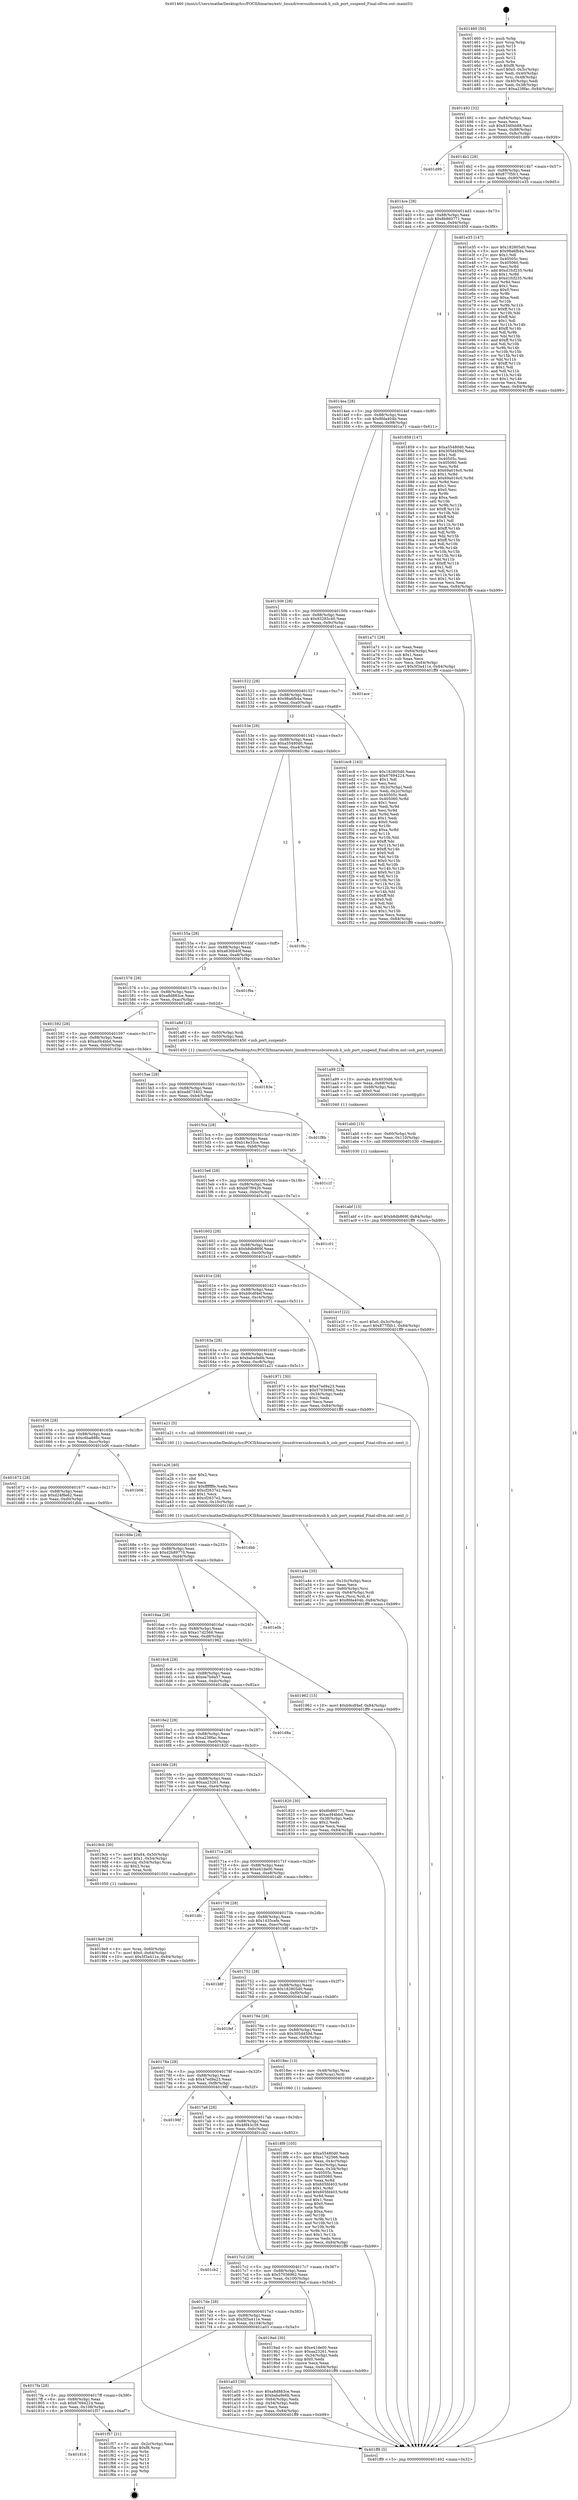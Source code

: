 digraph "0x401460" {
  label = "0x401460 (/mnt/c/Users/mathe/Desktop/tcc/POCII/binaries/extr_linuxdriversusbcoreusb.h_usb_port_suspend_Final-ollvm.out::main(0))"
  labelloc = "t"
  node[shape=record]

  Entry [label="",width=0.3,height=0.3,shape=circle,fillcolor=black,style=filled]
  "0x401492" [label="{
     0x401492 [32]\l
     | [instrs]\l
     &nbsp;&nbsp;0x401492 \<+6\>: mov -0x84(%rbp),%eax\l
     &nbsp;&nbsp;0x401498 \<+2\>: mov %eax,%ecx\l
     &nbsp;&nbsp;0x40149a \<+6\>: sub $0x8346bb88,%ecx\l
     &nbsp;&nbsp;0x4014a0 \<+6\>: mov %eax,-0x88(%rbp)\l
     &nbsp;&nbsp;0x4014a6 \<+6\>: mov %ecx,-0x8c(%rbp)\l
     &nbsp;&nbsp;0x4014ac \<+6\>: je 0000000000401d99 \<main+0x939\>\l
  }"]
  "0x401d99" [label="{
     0x401d99\l
  }", style=dashed]
  "0x4014b2" [label="{
     0x4014b2 [28]\l
     | [instrs]\l
     &nbsp;&nbsp;0x4014b2 \<+5\>: jmp 00000000004014b7 \<main+0x57\>\l
     &nbsp;&nbsp;0x4014b7 \<+6\>: mov -0x88(%rbp),%eax\l
     &nbsp;&nbsp;0x4014bd \<+5\>: sub $0x877f5fc1,%eax\l
     &nbsp;&nbsp;0x4014c2 \<+6\>: mov %eax,-0x90(%rbp)\l
     &nbsp;&nbsp;0x4014c8 \<+6\>: je 0000000000401e35 \<main+0x9d5\>\l
  }"]
  Exit [label="",width=0.3,height=0.3,shape=circle,fillcolor=black,style=filled,peripheries=2]
  "0x401e35" [label="{
     0x401e35 [147]\l
     | [instrs]\l
     &nbsp;&nbsp;0x401e35 \<+5\>: mov $0x182805d0,%eax\l
     &nbsp;&nbsp;0x401e3a \<+5\>: mov $0x98a6fb4a,%ecx\l
     &nbsp;&nbsp;0x401e3f \<+2\>: mov $0x1,%dl\l
     &nbsp;&nbsp;0x401e41 \<+7\>: mov 0x40505c,%esi\l
     &nbsp;&nbsp;0x401e48 \<+7\>: mov 0x405060,%edi\l
     &nbsp;&nbsp;0x401e4f \<+3\>: mov %esi,%r8d\l
     &nbsp;&nbsp;0x401e52 \<+7\>: add $0xd1fcf235,%r8d\l
     &nbsp;&nbsp;0x401e59 \<+4\>: sub $0x1,%r8d\l
     &nbsp;&nbsp;0x401e5d \<+7\>: sub $0xd1fcf235,%r8d\l
     &nbsp;&nbsp;0x401e64 \<+4\>: imul %r8d,%esi\l
     &nbsp;&nbsp;0x401e68 \<+3\>: and $0x1,%esi\l
     &nbsp;&nbsp;0x401e6b \<+3\>: cmp $0x0,%esi\l
     &nbsp;&nbsp;0x401e6e \<+4\>: sete %r9b\l
     &nbsp;&nbsp;0x401e72 \<+3\>: cmp $0xa,%edi\l
     &nbsp;&nbsp;0x401e75 \<+4\>: setl %r10b\l
     &nbsp;&nbsp;0x401e79 \<+3\>: mov %r9b,%r11b\l
     &nbsp;&nbsp;0x401e7c \<+4\>: xor $0xff,%r11b\l
     &nbsp;&nbsp;0x401e80 \<+3\>: mov %r10b,%bl\l
     &nbsp;&nbsp;0x401e83 \<+3\>: xor $0xff,%bl\l
     &nbsp;&nbsp;0x401e86 \<+3\>: xor $0x1,%dl\l
     &nbsp;&nbsp;0x401e89 \<+3\>: mov %r11b,%r14b\l
     &nbsp;&nbsp;0x401e8c \<+4\>: and $0xff,%r14b\l
     &nbsp;&nbsp;0x401e90 \<+3\>: and %dl,%r9b\l
     &nbsp;&nbsp;0x401e93 \<+3\>: mov %bl,%r15b\l
     &nbsp;&nbsp;0x401e96 \<+4\>: and $0xff,%r15b\l
     &nbsp;&nbsp;0x401e9a \<+3\>: and %dl,%r10b\l
     &nbsp;&nbsp;0x401e9d \<+3\>: or %r9b,%r14b\l
     &nbsp;&nbsp;0x401ea0 \<+3\>: or %r10b,%r15b\l
     &nbsp;&nbsp;0x401ea3 \<+3\>: xor %r15b,%r14b\l
     &nbsp;&nbsp;0x401ea6 \<+3\>: or %bl,%r11b\l
     &nbsp;&nbsp;0x401ea9 \<+4\>: xor $0xff,%r11b\l
     &nbsp;&nbsp;0x401ead \<+3\>: or $0x1,%dl\l
     &nbsp;&nbsp;0x401eb0 \<+3\>: and %dl,%r11b\l
     &nbsp;&nbsp;0x401eb3 \<+3\>: or %r11b,%r14b\l
     &nbsp;&nbsp;0x401eb6 \<+4\>: test $0x1,%r14b\l
     &nbsp;&nbsp;0x401eba \<+3\>: cmovne %ecx,%eax\l
     &nbsp;&nbsp;0x401ebd \<+6\>: mov %eax,-0x84(%rbp)\l
     &nbsp;&nbsp;0x401ec3 \<+5\>: jmp 0000000000401ff9 \<main+0xb99\>\l
  }"]
  "0x4014ce" [label="{
     0x4014ce [28]\l
     | [instrs]\l
     &nbsp;&nbsp;0x4014ce \<+5\>: jmp 00000000004014d3 \<main+0x73\>\l
     &nbsp;&nbsp;0x4014d3 \<+6\>: mov -0x88(%rbp),%eax\l
     &nbsp;&nbsp;0x4014d9 \<+5\>: sub $0x8b860771,%eax\l
     &nbsp;&nbsp;0x4014de \<+6\>: mov %eax,-0x94(%rbp)\l
     &nbsp;&nbsp;0x4014e4 \<+6\>: je 0000000000401859 \<main+0x3f9\>\l
  }"]
  "0x401816" [label="{
     0x401816\l
  }", style=dashed]
  "0x401859" [label="{
     0x401859 [147]\l
     | [instrs]\l
     &nbsp;&nbsp;0x401859 \<+5\>: mov $0xa55480d0,%eax\l
     &nbsp;&nbsp;0x40185e \<+5\>: mov $0x305d459d,%ecx\l
     &nbsp;&nbsp;0x401863 \<+2\>: mov $0x1,%dl\l
     &nbsp;&nbsp;0x401865 \<+7\>: mov 0x40505c,%esi\l
     &nbsp;&nbsp;0x40186c \<+7\>: mov 0x405060,%edi\l
     &nbsp;&nbsp;0x401873 \<+3\>: mov %esi,%r8d\l
     &nbsp;&nbsp;0x401876 \<+7\>: sub $0x69a016c0,%r8d\l
     &nbsp;&nbsp;0x40187d \<+4\>: sub $0x1,%r8d\l
     &nbsp;&nbsp;0x401881 \<+7\>: add $0x69a016c0,%r8d\l
     &nbsp;&nbsp;0x401888 \<+4\>: imul %r8d,%esi\l
     &nbsp;&nbsp;0x40188c \<+3\>: and $0x1,%esi\l
     &nbsp;&nbsp;0x40188f \<+3\>: cmp $0x0,%esi\l
     &nbsp;&nbsp;0x401892 \<+4\>: sete %r9b\l
     &nbsp;&nbsp;0x401896 \<+3\>: cmp $0xa,%edi\l
     &nbsp;&nbsp;0x401899 \<+4\>: setl %r10b\l
     &nbsp;&nbsp;0x40189d \<+3\>: mov %r9b,%r11b\l
     &nbsp;&nbsp;0x4018a0 \<+4\>: xor $0xff,%r11b\l
     &nbsp;&nbsp;0x4018a4 \<+3\>: mov %r10b,%bl\l
     &nbsp;&nbsp;0x4018a7 \<+3\>: xor $0xff,%bl\l
     &nbsp;&nbsp;0x4018aa \<+3\>: xor $0x1,%dl\l
     &nbsp;&nbsp;0x4018ad \<+3\>: mov %r11b,%r14b\l
     &nbsp;&nbsp;0x4018b0 \<+4\>: and $0xff,%r14b\l
     &nbsp;&nbsp;0x4018b4 \<+3\>: and %dl,%r9b\l
     &nbsp;&nbsp;0x4018b7 \<+3\>: mov %bl,%r15b\l
     &nbsp;&nbsp;0x4018ba \<+4\>: and $0xff,%r15b\l
     &nbsp;&nbsp;0x4018be \<+3\>: and %dl,%r10b\l
     &nbsp;&nbsp;0x4018c1 \<+3\>: or %r9b,%r14b\l
     &nbsp;&nbsp;0x4018c4 \<+3\>: or %r10b,%r15b\l
     &nbsp;&nbsp;0x4018c7 \<+3\>: xor %r15b,%r14b\l
     &nbsp;&nbsp;0x4018ca \<+3\>: or %bl,%r11b\l
     &nbsp;&nbsp;0x4018cd \<+4\>: xor $0xff,%r11b\l
     &nbsp;&nbsp;0x4018d1 \<+3\>: or $0x1,%dl\l
     &nbsp;&nbsp;0x4018d4 \<+3\>: and %dl,%r11b\l
     &nbsp;&nbsp;0x4018d7 \<+3\>: or %r11b,%r14b\l
     &nbsp;&nbsp;0x4018da \<+4\>: test $0x1,%r14b\l
     &nbsp;&nbsp;0x4018de \<+3\>: cmovne %ecx,%eax\l
     &nbsp;&nbsp;0x4018e1 \<+6\>: mov %eax,-0x84(%rbp)\l
     &nbsp;&nbsp;0x4018e7 \<+5\>: jmp 0000000000401ff9 \<main+0xb99\>\l
  }"]
  "0x4014ea" [label="{
     0x4014ea [28]\l
     | [instrs]\l
     &nbsp;&nbsp;0x4014ea \<+5\>: jmp 00000000004014ef \<main+0x8f\>\l
     &nbsp;&nbsp;0x4014ef \<+6\>: mov -0x88(%rbp),%eax\l
     &nbsp;&nbsp;0x4014f5 \<+5\>: sub $0x8fda404b,%eax\l
     &nbsp;&nbsp;0x4014fa \<+6\>: mov %eax,-0x98(%rbp)\l
     &nbsp;&nbsp;0x401500 \<+6\>: je 0000000000401a71 \<main+0x611\>\l
  }"]
  "0x401f57" [label="{
     0x401f57 [21]\l
     | [instrs]\l
     &nbsp;&nbsp;0x401f57 \<+3\>: mov -0x2c(%rbp),%eax\l
     &nbsp;&nbsp;0x401f5a \<+7\>: add $0xf8,%rsp\l
     &nbsp;&nbsp;0x401f61 \<+1\>: pop %rbx\l
     &nbsp;&nbsp;0x401f62 \<+2\>: pop %r12\l
     &nbsp;&nbsp;0x401f64 \<+2\>: pop %r13\l
     &nbsp;&nbsp;0x401f66 \<+2\>: pop %r14\l
     &nbsp;&nbsp;0x401f68 \<+2\>: pop %r15\l
     &nbsp;&nbsp;0x401f6a \<+1\>: pop %rbp\l
     &nbsp;&nbsp;0x401f6b \<+1\>: ret\l
  }"]
  "0x401a71" [label="{
     0x401a71 [28]\l
     | [instrs]\l
     &nbsp;&nbsp;0x401a71 \<+2\>: xor %eax,%eax\l
     &nbsp;&nbsp;0x401a73 \<+3\>: mov -0x64(%rbp),%ecx\l
     &nbsp;&nbsp;0x401a76 \<+3\>: sub $0x1,%eax\l
     &nbsp;&nbsp;0x401a79 \<+2\>: sub %eax,%ecx\l
     &nbsp;&nbsp;0x401a7b \<+3\>: mov %ecx,-0x64(%rbp)\l
     &nbsp;&nbsp;0x401a7e \<+10\>: movl $0x5f3a411e,-0x84(%rbp)\l
     &nbsp;&nbsp;0x401a88 \<+5\>: jmp 0000000000401ff9 \<main+0xb99\>\l
  }"]
  "0x401506" [label="{
     0x401506 [28]\l
     | [instrs]\l
     &nbsp;&nbsp;0x401506 \<+5\>: jmp 000000000040150b \<main+0xab\>\l
     &nbsp;&nbsp;0x40150b \<+6\>: mov -0x88(%rbp),%eax\l
     &nbsp;&nbsp;0x401511 \<+5\>: sub $0x93285c40,%eax\l
     &nbsp;&nbsp;0x401516 \<+6\>: mov %eax,-0x9c(%rbp)\l
     &nbsp;&nbsp;0x40151c \<+6\>: je 0000000000401ace \<main+0x66e\>\l
  }"]
  "0x401abf" [label="{
     0x401abf [15]\l
     | [instrs]\l
     &nbsp;&nbsp;0x401abf \<+10\>: movl $0xb8db869f,-0x84(%rbp)\l
     &nbsp;&nbsp;0x401ac9 \<+5\>: jmp 0000000000401ff9 \<main+0xb99\>\l
  }"]
  "0x401ace" [label="{
     0x401ace\l
  }", style=dashed]
  "0x401522" [label="{
     0x401522 [28]\l
     | [instrs]\l
     &nbsp;&nbsp;0x401522 \<+5\>: jmp 0000000000401527 \<main+0xc7\>\l
     &nbsp;&nbsp;0x401527 \<+6\>: mov -0x88(%rbp),%eax\l
     &nbsp;&nbsp;0x40152d \<+5\>: sub $0x98a6fb4a,%eax\l
     &nbsp;&nbsp;0x401532 \<+6\>: mov %eax,-0xa0(%rbp)\l
     &nbsp;&nbsp;0x401538 \<+6\>: je 0000000000401ec8 \<main+0xa68\>\l
  }"]
  "0x401ab0" [label="{
     0x401ab0 [15]\l
     | [instrs]\l
     &nbsp;&nbsp;0x401ab0 \<+4\>: mov -0x60(%rbp),%rdi\l
     &nbsp;&nbsp;0x401ab4 \<+6\>: mov %eax,-0x110(%rbp)\l
     &nbsp;&nbsp;0x401aba \<+5\>: call 0000000000401030 \<free@plt\>\l
     | [calls]\l
     &nbsp;&nbsp;0x401030 \{1\} (unknown)\l
  }"]
  "0x401ec8" [label="{
     0x401ec8 [143]\l
     | [instrs]\l
     &nbsp;&nbsp;0x401ec8 \<+5\>: mov $0x182805d0,%eax\l
     &nbsp;&nbsp;0x401ecd \<+5\>: mov $0x67694224,%ecx\l
     &nbsp;&nbsp;0x401ed2 \<+2\>: mov $0x1,%dl\l
     &nbsp;&nbsp;0x401ed4 \<+2\>: xor %esi,%esi\l
     &nbsp;&nbsp;0x401ed6 \<+3\>: mov -0x3c(%rbp),%edi\l
     &nbsp;&nbsp;0x401ed9 \<+3\>: mov %edi,-0x2c(%rbp)\l
     &nbsp;&nbsp;0x401edc \<+7\>: mov 0x40505c,%edi\l
     &nbsp;&nbsp;0x401ee3 \<+8\>: mov 0x405060,%r8d\l
     &nbsp;&nbsp;0x401eeb \<+3\>: sub $0x1,%esi\l
     &nbsp;&nbsp;0x401eee \<+3\>: mov %edi,%r9d\l
     &nbsp;&nbsp;0x401ef1 \<+3\>: add %esi,%r9d\l
     &nbsp;&nbsp;0x401ef4 \<+4\>: imul %r9d,%edi\l
     &nbsp;&nbsp;0x401ef8 \<+3\>: and $0x1,%edi\l
     &nbsp;&nbsp;0x401efb \<+3\>: cmp $0x0,%edi\l
     &nbsp;&nbsp;0x401efe \<+4\>: sete %r10b\l
     &nbsp;&nbsp;0x401f02 \<+4\>: cmp $0xa,%r8d\l
     &nbsp;&nbsp;0x401f06 \<+4\>: setl %r11b\l
     &nbsp;&nbsp;0x401f0a \<+3\>: mov %r10b,%bl\l
     &nbsp;&nbsp;0x401f0d \<+3\>: xor $0xff,%bl\l
     &nbsp;&nbsp;0x401f10 \<+3\>: mov %r11b,%r14b\l
     &nbsp;&nbsp;0x401f13 \<+4\>: xor $0xff,%r14b\l
     &nbsp;&nbsp;0x401f17 \<+3\>: xor $0x0,%dl\l
     &nbsp;&nbsp;0x401f1a \<+3\>: mov %bl,%r15b\l
     &nbsp;&nbsp;0x401f1d \<+4\>: and $0x0,%r15b\l
     &nbsp;&nbsp;0x401f21 \<+3\>: and %dl,%r10b\l
     &nbsp;&nbsp;0x401f24 \<+3\>: mov %r14b,%r12b\l
     &nbsp;&nbsp;0x401f27 \<+4\>: and $0x0,%r12b\l
     &nbsp;&nbsp;0x401f2b \<+3\>: and %dl,%r11b\l
     &nbsp;&nbsp;0x401f2e \<+3\>: or %r10b,%r15b\l
     &nbsp;&nbsp;0x401f31 \<+3\>: or %r11b,%r12b\l
     &nbsp;&nbsp;0x401f34 \<+3\>: xor %r12b,%r15b\l
     &nbsp;&nbsp;0x401f37 \<+3\>: or %r14b,%bl\l
     &nbsp;&nbsp;0x401f3a \<+3\>: xor $0xff,%bl\l
     &nbsp;&nbsp;0x401f3d \<+3\>: or $0x0,%dl\l
     &nbsp;&nbsp;0x401f40 \<+2\>: and %dl,%bl\l
     &nbsp;&nbsp;0x401f42 \<+3\>: or %bl,%r15b\l
     &nbsp;&nbsp;0x401f45 \<+4\>: test $0x1,%r15b\l
     &nbsp;&nbsp;0x401f49 \<+3\>: cmovne %ecx,%eax\l
     &nbsp;&nbsp;0x401f4c \<+6\>: mov %eax,-0x84(%rbp)\l
     &nbsp;&nbsp;0x401f52 \<+5\>: jmp 0000000000401ff9 \<main+0xb99\>\l
  }"]
  "0x40153e" [label="{
     0x40153e [28]\l
     | [instrs]\l
     &nbsp;&nbsp;0x40153e \<+5\>: jmp 0000000000401543 \<main+0xe3\>\l
     &nbsp;&nbsp;0x401543 \<+6\>: mov -0x88(%rbp),%eax\l
     &nbsp;&nbsp;0x401549 \<+5\>: sub $0xa55480d0,%eax\l
     &nbsp;&nbsp;0x40154e \<+6\>: mov %eax,-0xa4(%rbp)\l
     &nbsp;&nbsp;0x401554 \<+6\>: je 0000000000401f6c \<main+0xb0c\>\l
  }"]
  "0x401a99" [label="{
     0x401a99 [23]\l
     | [instrs]\l
     &nbsp;&nbsp;0x401a99 \<+10\>: movabs $0x4030d6,%rdi\l
     &nbsp;&nbsp;0x401aa3 \<+3\>: mov %eax,-0x68(%rbp)\l
     &nbsp;&nbsp;0x401aa6 \<+3\>: mov -0x68(%rbp),%esi\l
     &nbsp;&nbsp;0x401aa9 \<+2\>: mov $0x0,%al\l
     &nbsp;&nbsp;0x401aab \<+5\>: call 0000000000401040 \<printf@plt\>\l
     | [calls]\l
     &nbsp;&nbsp;0x401040 \{1\} (unknown)\l
  }"]
  "0x401f6c" [label="{
     0x401f6c\l
  }", style=dashed]
  "0x40155a" [label="{
     0x40155a [28]\l
     | [instrs]\l
     &nbsp;&nbsp;0x40155a \<+5\>: jmp 000000000040155f \<main+0xff\>\l
     &nbsp;&nbsp;0x40155f \<+6\>: mov -0x88(%rbp),%eax\l
     &nbsp;&nbsp;0x401565 \<+5\>: sub $0xa630b40f,%eax\l
     &nbsp;&nbsp;0x40156a \<+6\>: mov %eax,-0xa8(%rbp)\l
     &nbsp;&nbsp;0x401570 \<+6\>: je 0000000000401f9a \<main+0xb3a\>\l
  }"]
  "0x401a4e" [label="{
     0x401a4e [35]\l
     | [instrs]\l
     &nbsp;&nbsp;0x401a4e \<+6\>: mov -0x10c(%rbp),%ecx\l
     &nbsp;&nbsp;0x401a54 \<+3\>: imul %eax,%ecx\l
     &nbsp;&nbsp;0x401a57 \<+4\>: mov -0x60(%rbp),%rsi\l
     &nbsp;&nbsp;0x401a5b \<+4\>: movslq -0x64(%rbp),%rdi\l
     &nbsp;&nbsp;0x401a5f \<+3\>: mov %ecx,(%rsi,%rdi,4)\l
     &nbsp;&nbsp;0x401a62 \<+10\>: movl $0x8fda404b,-0x84(%rbp)\l
     &nbsp;&nbsp;0x401a6c \<+5\>: jmp 0000000000401ff9 \<main+0xb99\>\l
  }"]
  "0x401f9a" [label="{
     0x401f9a\l
  }", style=dashed]
  "0x401576" [label="{
     0x401576 [28]\l
     | [instrs]\l
     &nbsp;&nbsp;0x401576 \<+5\>: jmp 000000000040157b \<main+0x11b\>\l
     &nbsp;&nbsp;0x40157b \<+6\>: mov -0x88(%rbp),%eax\l
     &nbsp;&nbsp;0x401581 \<+5\>: sub $0xa8d883ce,%eax\l
     &nbsp;&nbsp;0x401586 \<+6\>: mov %eax,-0xac(%rbp)\l
     &nbsp;&nbsp;0x40158c \<+6\>: je 0000000000401a8d \<main+0x62d\>\l
  }"]
  "0x401a26" [label="{
     0x401a26 [40]\l
     | [instrs]\l
     &nbsp;&nbsp;0x401a26 \<+5\>: mov $0x2,%ecx\l
     &nbsp;&nbsp;0x401a2b \<+1\>: cltd\l
     &nbsp;&nbsp;0x401a2c \<+2\>: idiv %ecx\l
     &nbsp;&nbsp;0x401a2e \<+6\>: imul $0xfffffffe,%edx,%ecx\l
     &nbsp;&nbsp;0x401a34 \<+6\>: add $0xcf2637e2,%ecx\l
     &nbsp;&nbsp;0x401a3a \<+3\>: add $0x1,%ecx\l
     &nbsp;&nbsp;0x401a3d \<+6\>: sub $0xcf2637e2,%ecx\l
     &nbsp;&nbsp;0x401a43 \<+6\>: mov %ecx,-0x10c(%rbp)\l
     &nbsp;&nbsp;0x401a49 \<+5\>: call 0000000000401160 \<next_i\>\l
     | [calls]\l
     &nbsp;&nbsp;0x401160 \{1\} (/mnt/c/Users/mathe/Desktop/tcc/POCII/binaries/extr_linuxdriversusbcoreusb.h_usb_port_suspend_Final-ollvm.out::next_i)\l
  }"]
  "0x401a8d" [label="{
     0x401a8d [12]\l
     | [instrs]\l
     &nbsp;&nbsp;0x401a8d \<+4\>: mov -0x60(%rbp),%rdi\l
     &nbsp;&nbsp;0x401a91 \<+3\>: mov -0x50(%rbp),%esi\l
     &nbsp;&nbsp;0x401a94 \<+5\>: call 0000000000401450 \<usb_port_suspend\>\l
     | [calls]\l
     &nbsp;&nbsp;0x401450 \{1\} (/mnt/c/Users/mathe/Desktop/tcc/POCII/binaries/extr_linuxdriversusbcoreusb.h_usb_port_suspend_Final-ollvm.out::usb_port_suspend)\l
  }"]
  "0x401592" [label="{
     0x401592 [28]\l
     | [instrs]\l
     &nbsp;&nbsp;0x401592 \<+5\>: jmp 0000000000401597 \<main+0x137\>\l
     &nbsp;&nbsp;0x401597 \<+6\>: mov -0x88(%rbp),%eax\l
     &nbsp;&nbsp;0x40159d \<+5\>: sub $0xacf44bbd,%eax\l
     &nbsp;&nbsp;0x4015a2 \<+6\>: mov %eax,-0xb0(%rbp)\l
     &nbsp;&nbsp;0x4015a8 \<+6\>: je 000000000040183e \<main+0x3de\>\l
  }"]
  "0x4017fa" [label="{
     0x4017fa [28]\l
     | [instrs]\l
     &nbsp;&nbsp;0x4017fa \<+5\>: jmp 00000000004017ff \<main+0x39f\>\l
     &nbsp;&nbsp;0x4017ff \<+6\>: mov -0x88(%rbp),%eax\l
     &nbsp;&nbsp;0x401805 \<+5\>: sub $0x67694224,%eax\l
     &nbsp;&nbsp;0x40180a \<+6\>: mov %eax,-0x108(%rbp)\l
     &nbsp;&nbsp;0x401810 \<+6\>: je 0000000000401f57 \<main+0xaf7\>\l
  }"]
  "0x40183e" [label="{
     0x40183e\l
  }", style=dashed]
  "0x4015ae" [label="{
     0x4015ae [28]\l
     | [instrs]\l
     &nbsp;&nbsp;0x4015ae \<+5\>: jmp 00000000004015b3 \<main+0x153\>\l
     &nbsp;&nbsp;0x4015b3 \<+6\>: mov -0x88(%rbp),%eax\l
     &nbsp;&nbsp;0x4015b9 \<+5\>: sub $0xadd73402,%eax\l
     &nbsp;&nbsp;0x4015be \<+6\>: mov %eax,-0xb4(%rbp)\l
     &nbsp;&nbsp;0x4015c4 \<+6\>: je 0000000000401f8b \<main+0xb2b\>\l
  }"]
  "0x401a03" [label="{
     0x401a03 [30]\l
     | [instrs]\l
     &nbsp;&nbsp;0x401a03 \<+5\>: mov $0xa8d883ce,%eax\l
     &nbsp;&nbsp;0x401a08 \<+5\>: mov $0xbaba9e6b,%ecx\l
     &nbsp;&nbsp;0x401a0d \<+3\>: mov -0x64(%rbp),%edx\l
     &nbsp;&nbsp;0x401a10 \<+3\>: cmp -0x54(%rbp),%edx\l
     &nbsp;&nbsp;0x401a13 \<+3\>: cmovl %ecx,%eax\l
     &nbsp;&nbsp;0x401a16 \<+6\>: mov %eax,-0x84(%rbp)\l
     &nbsp;&nbsp;0x401a1c \<+5\>: jmp 0000000000401ff9 \<main+0xb99\>\l
  }"]
  "0x401f8b" [label="{
     0x401f8b\l
  }", style=dashed]
  "0x4015ca" [label="{
     0x4015ca [28]\l
     | [instrs]\l
     &nbsp;&nbsp;0x4015ca \<+5\>: jmp 00000000004015cf \<main+0x16f\>\l
     &nbsp;&nbsp;0x4015cf \<+6\>: mov -0x88(%rbp),%eax\l
     &nbsp;&nbsp;0x4015d5 \<+5\>: sub $0xb18e33ce,%eax\l
     &nbsp;&nbsp;0x4015da \<+6\>: mov %eax,-0xb8(%rbp)\l
     &nbsp;&nbsp;0x4015e0 \<+6\>: je 0000000000401c1f \<main+0x7bf\>\l
  }"]
  "0x4019e9" [label="{
     0x4019e9 [26]\l
     | [instrs]\l
     &nbsp;&nbsp;0x4019e9 \<+4\>: mov %rax,-0x60(%rbp)\l
     &nbsp;&nbsp;0x4019ed \<+7\>: movl $0x0,-0x64(%rbp)\l
     &nbsp;&nbsp;0x4019f4 \<+10\>: movl $0x5f3a411e,-0x84(%rbp)\l
     &nbsp;&nbsp;0x4019fe \<+5\>: jmp 0000000000401ff9 \<main+0xb99\>\l
  }"]
  "0x401c1f" [label="{
     0x401c1f\l
  }", style=dashed]
  "0x4015e6" [label="{
     0x4015e6 [28]\l
     | [instrs]\l
     &nbsp;&nbsp;0x4015e6 \<+5\>: jmp 00000000004015eb \<main+0x18b\>\l
     &nbsp;&nbsp;0x4015eb \<+6\>: mov -0x88(%rbp),%eax\l
     &nbsp;&nbsp;0x4015f1 \<+5\>: sub $0xb87f9426,%eax\l
     &nbsp;&nbsp;0x4015f6 \<+6\>: mov %eax,-0xbc(%rbp)\l
     &nbsp;&nbsp;0x4015fc \<+6\>: je 0000000000401c01 \<main+0x7a1\>\l
  }"]
  "0x4017de" [label="{
     0x4017de [28]\l
     | [instrs]\l
     &nbsp;&nbsp;0x4017de \<+5\>: jmp 00000000004017e3 \<main+0x383\>\l
     &nbsp;&nbsp;0x4017e3 \<+6\>: mov -0x88(%rbp),%eax\l
     &nbsp;&nbsp;0x4017e9 \<+5\>: sub $0x5f3a411e,%eax\l
     &nbsp;&nbsp;0x4017ee \<+6\>: mov %eax,-0x104(%rbp)\l
     &nbsp;&nbsp;0x4017f4 \<+6\>: je 0000000000401a03 \<main+0x5a3\>\l
  }"]
  "0x401c01" [label="{
     0x401c01\l
  }", style=dashed]
  "0x401602" [label="{
     0x401602 [28]\l
     | [instrs]\l
     &nbsp;&nbsp;0x401602 \<+5\>: jmp 0000000000401607 \<main+0x1a7\>\l
     &nbsp;&nbsp;0x401607 \<+6\>: mov -0x88(%rbp),%eax\l
     &nbsp;&nbsp;0x40160d \<+5\>: sub $0xb8db869f,%eax\l
     &nbsp;&nbsp;0x401612 \<+6\>: mov %eax,-0xc0(%rbp)\l
     &nbsp;&nbsp;0x401618 \<+6\>: je 0000000000401e1f \<main+0x9bf\>\l
  }"]
  "0x4019ad" [label="{
     0x4019ad [30]\l
     | [instrs]\l
     &nbsp;&nbsp;0x4019ad \<+5\>: mov $0xe41de00,%eax\l
     &nbsp;&nbsp;0x4019b2 \<+5\>: mov $0xaa23261,%ecx\l
     &nbsp;&nbsp;0x4019b7 \<+3\>: mov -0x34(%rbp),%edx\l
     &nbsp;&nbsp;0x4019ba \<+3\>: cmp $0x0,%edx\l
     &nbsp;&nbsp;0x4019bd \<+3\>: cmove %ecx,%eax\l
     &nbsp;&nbsp;0x4019c0 \<+6\>: mov %eax,-0x84(%rbp)\l
     &nbsp;&nbsp;0x4019c6 \<+5\>: jmp 0000000000401ff9 \<main+0xb99\>\l
  }"]
  "0x401e1f" [label="{
     0x401e1f [22]\l
     | [instrs]\l
     &nbsp;&nbsp;0x401e1f \<+7\>: movl $0x0,-0x3c(%rbp)\l
     &nbsp;&nbsp;0x401e26 \<+10\>: movl $0x877f5fc1,-0x84(%rbp)\l
     &nbsp;&nbsp;0x401e30 \<+5\>: jmp 0000000000401ff9 \<main+0xb99\>\l
  }"]
  "0x40161e" [label="{
     0x40161e [28]\l
     | [instrs]\l
     &nbsp;&nbsp;0x40161e \<+5\>: jmp 0000000000401623 \<main+0x1c3\>\l
     &nbsp;&nbsp;0x401623 \<+6\>: mov -0x88(%rbp),%eax\l
     &nbsp;&nbsp;0x401629 \<+5\>: sub $0xb9cdf4ef,%eax\l
     &nbsp;&nbsp;0x40162e \<+6\>: mov %eax,-0xc4(%rbp)\l
     &nbsp;&nbsp;0x401634 \<+6\>: je 0000000000401971 \<main+0x511\>\l
  }"]
  "0x4017c2" [label="{
     0x4017c2 [28]\l
     | [instrs]\l
     &nbsp;&nbsp;0x4017c2 \<+5\>: jmp 00000000004017c7 \<main+0x367\>\l
     &nbsp;&nbsp;0x4017c7 \<+6\>: mov -0x88(%rbp),%eax\l
     &nbsp;&nbsp;0x4017cd \<+5\>: sub $0x57036962,%eax\l
     &nbsp;&nbsp;0x4017d2 \<+6\>: mov %eax,-0x100(%rbp)\l
     &nbsp;&nbsp;0x4017d8 \<+6\>: je 00000000004019ad \<main+0x54d\>\l
  }"]
  "0x401971" [label="{
     0x401971 [30]\l
     | [instrs]\l
     &nbsp;&nbsp;0x401971 \<+5\>: mov $0x47ed9a23,%eax\l
     &nbsp;&nbsp;0x401976 \<+5\>: mov $0x57036962,%ecx\l
     &nbsp;&nbsp;0x40197b \<+3\>: mov -0x34(%rbp),%edx\l
     &nbsp;&nbsp;0x40197e \<+3\>: cmp $0x1,%edx\l
     &nbsp;&nbsp;0x401981 \<+3\>: cmovl %ecx,%eax\l
     &nbsp;&nbsp;0x401984 \<+6\>: mov %eax,-0x84(%rbp)\l
     &nbsp;&nbsp;0x40198a \<+5\>: jmp 0000000000401ff9 \<main+0xb99\>\l
  }"]
  "0x40163a" [label="{
     0x40163a [28]\l
     | [instrs]\l
     &nbsp;&nbsp;0x40163a \<+5\>: jmp 000000000040163f \<main+0x1df\>\l
     &nbsp;&nbsp;0x40163f \<+6\>: mov -0x88(%rbp),%eax\l
     &nbsp;&nbsp;0x401645 \<+5\>: sub $0xbaba9e6b,%eax\l
     &nbsp;&nbsp;0x40164a \<+6\>: mov %eax,-0xc8(%rbp)\l
     &nbsp;&nbsp;0x401650 \<+6\>: je 0000000000401a21 \<main+0x5c1\>\l
  }"]
  "0x401cb2" [label="{
     0x401cb2\l
  }", style=dashed]
  "0x401a21" [label="{
     0x401a21 [5]\l
     | [instrs]\l
     &nbsp;&nbsp;0x401a21 \<+5\>: call 0000000000401160 \<next_i\>\l
     | [calls]\l
     &nbsp;&nbsp;0x401160 \{1\} (/mnt/c/Users/mathe/Desktop/tcc/POCII/binaries/extr_linuxdriversusbcoreusb.h_usb_port_suspend_Final-ollvm.out::next_i)\l
  }"]
  "0x401656" [label="{
     0x401656 [28]\l
     | [instrs]\l
     &nbsp;&nbsp;0x401656 \<+5\>: jmp 000000000040165b \<main+0x1fb\>\l
     &nbsp;&nbsp;0x40165b \<+6\>: mov -0x88(%rbp),%eax\l
     &nbsp;&nbsp;0x401661 \<+5\>: sub $0xc6ba888c,%eax\l
     &nbsp;&nbsp;0x401666 \<+6\>: mov %eax,-0xcc(%rbp)\l
     &nbsp;&nbsp;0x40166c \<+6\>: je 0000000000401b06 \<main+0x6a6\>\l
  }"]
  "0x4017a6" [label="{
     0x4017a6 [28]\l
     | [instrs]\l
     &nbsp;&nbsp;0x4017a6 \<+5\>: jmp 00000000004017ab \<main+0x34b\>\l
     &nbsp;&nbsp;0x4017ab \<+6\>: mov -0x88(%rbp),%eax\l
     &nbsp;&nbsp;0x4017b1 \<+5\>: sub $0x48f43c39,%eax\l
     &nbsp;&nbsp;0x4017b6 \<+6\>: mov %eax,-0xfc(%rbp)\l
     &nbsp;&nbsp;0x4017bc \<+6\>: je 0000000000401cb2 \<main+0x852\>\l
  }"]
  "0x401b06" [label="{
     0x401b06\l
  }", style=dashed]
  "0x401672" [label="{
     0x401672 [28]\l
     | [instrs]\l
     &nbsp;&nbsp;0x401672 \<+5\>: jmp 0000000000401677 \<main+0x217\>\l
     &nbsp;&nbsp;0x401677 \<+6\>: mov -0x88(%rbp),%eax\l
     &nbsp;&nbsp;0x40167d \<+5\>: sub $0xd24f8e62,%eax\l
     &nbsp;&nbsp;0x401682 \<+6\>: mov %eax,-0xd0(%rbp)\l
     &nbsp;&nbsp;0x401688 \<+6\>: je 0000000000401dbb \<main+0x95b\>\l
  }"]
  "0x40198f" [label="{
     0x40198f\l
  }", style=dashed]
  "0x401dbb" [label="{
     0x401dbb\l
  }", style=dashed]
  "0x40168e" [label="{
     0x40168e [28]\l
     | [instrs]\l
     &nbsp;&nbsp;0x40168e \<+5\>: jmp 0000000000401693 \<main+0x233\>\l
     &nbsp;&nbsp;0x401693 \<+6\>: mov -0x88(%rbp),%eax\l
     &nbsp;&nbsp;0x401699 \<+5\>: sub $0xd2b89770,%eax\l
     &nbsp;&nbsp;0x40169e \<+6\>: mov %eax,-0xd4(%rbp)\l
     &nbsp;&nbsp;0x4016a4 \<+6\>: je 0000000000401e0b \<main+0x9ab\>\l
  }"]
  "0x4018f9" [label="{
     0x4018f9 [105]\l
     | [instrs]\l
     &nbsp;&nbsp;0x4018f9 \<+5\>: mov $0xa55480d0,%ecx\l
     &nbsp;&nbsp;0x4018fe \<+5\>: mov $0xe17d2566,%edx\l
     &nbsp;&nbsp;0x401903 \<+3\>: mov %eax,-0x4c(%rbp)\l
     &nbsp;&nbsp;0x401906 \<+3\>: mov -0x4c(%rbp),%eax\l
     &nbsp;&nbsp;0x401909 \<+3\>: mov %eax,-0x34(%rbp)\l
     &nbsp;&nbsp;0x40190c \<+7\>: mov 0x40505c,%eax\l
     &nbsp;&nbsp;0x401913 \<+7\>: mov 0x405060,%esi\l
     &nbsp;&nbsp;0x40191a \<+3\>: mov %eax,%r8d\l
     &nbsp;&nbsp;0x40191d \<+7\>: sub $0x605fd403,%r8d\l
     &nbsp;&nbsp;0x401924 \<+4\>: sub $0x1,%r8d\l
     &nbsp;&nbsp;0x401928 \<+7\>: add $0x605fd403,%r8d\l
     &nbsp;&nbsp;0x40192f \<+4\>: imul %r8d,%eax\l
     &nbsp;&nbsp;0x401933 \<+3\>: and $0x1,%eax\l
     &nbsp;&nbsp;0x401936 \<+3\>: cmp $0x0,%eax\l
     &nbsp;&nbsp;0x401939 \<+4\>: sete %r9b\l
     &nbsp;&nbsp;0x40193d \<+3\>: cmp $0xa,%esi\l
     &nbsp;&nbsp;0x401940 \<+4\>: setl %r10b\l
     &nbsp;&nbsp;0x401944 \<+3\>: mov %r9b,%r11b\l
     &nbsp;&nbsp;0x401947 \<+3\>: and %r10b,%r11b\l
     &nbsp;&nbsp;0x40194a \<+3\>: xor %r10b,%r9b\l
     &nbsp;&nbsp;0x40194d \<+3\>: or %r9b,%r11b\l
     &nbsp;&nbsp;0x401950 \<+4\>: test $0x1,%r11b\l
     &nbsp;&nbsp;0x401954 \<+3\>: cmovne %edx,%ecx\l
     &nbsp;&nbsp;0x401957 \<+6\>: mov %ecx,-0x84(%rbp)\l
     &nbsp;&nbsp;0x40195d \<+5\>: jmp 0000000000401ff9 \<main+0xb99\>\l
  }"]
  "0x401e0b" [label="{
     0x401e0b\l
  }", style=dashed]
  "0x4016aa" [label="{
     0x4016aa [28]\l
     | [instrs]\l
     &nbsp;&nbsp;0x4016aa \<+5\>: jmp 00000000004016af \<main+0x24f\>\l
     &nbsp;&nbsp;0x4016af \<+6\>: mov -0x88(%rbp),%eax\l
     &nbsp;&nbsp;0x4016b5 \<+5\>: sub $0xe17d2566,%eax\l
     &nbsp;&nbsp;0x4016ba \<+6\>: mov %eax,-0xd8(%rbp)\l
     &nbsp;&nbsp;0x4016c0 \<+6\>: je 0000000000401962 \<main+0x502\>\l
  }"]
  "0x40178a" [label="{
     0x40178a [28]\l
     | [instrs]\l
     &nbsp;&nbsp;0x40178a \<+5\>: jmp 000000000040178f \<main+0x32f\>\l
     &nbsp;&nbsp;0x40178f \<+6\>: mov -0x88(%rbp),%eax\l
     &nbsp;&nbsp;0x401795 \<+5\>: sub $0x47ed9a23,%eax\l
     &nbsp;&nbsp;0x40179a \<+6\>: mov %eax,-0xf8(%rbp)\l
     &nbsp;&nbsp;0x4017a0 \<+6\>: je 000000000040198f \<main+0x52f\>\l
  }"]
  "0x401962" [label="{
     0x401962 [15]\l
     | [instrs]\l
     &nbsp;&nbsp;0x401962 \<+10\>: movl $0xb9cdf4ef,-0x84(%rbp)\l
     &nbsp;&nbsp;0x40196c \<+5\>: jmp 0000000000401ff9 \<main+0xb99\>\l
  }"]
  "0x4016c6" [label="{
     0x4016c6 [28]\l
     | [instrs]\l
     &nbsp;&nbsp;0x4016c6 \<+5\>: jmp 00000000004016cb \<main+0x26b\>\l
     &nbsp;&nbsp;0x4016cb \<+6\>: mov -0x88(%rbp),%eax\l
     &nbsp;&nbsp;0x4016d1 \<+5\>: sub $0xee7b9a57,%eax\l
     &nbsp;&nbsp;0x4016d6 \<+6\>: mov %eax,-0xdc(%rbp)\l
     &nbsp;&nbsp;0x4016dc \<+6\>: je 0000000000401d8a \<main+0x92a\>\l
  }"]
  "0x4018ec" [label="{
     0x4018ec [13]\l
     | [instrs]\l
     &nbsp;&nbsp;0x4018ec \<+4\>: mov -0x48(%rbp),%rax\l
     &nbsp;&nbsp;0x4018f0 \<+4\>: mov 0x8(%rax),%rdi\l
     &nbsp;&nbsp;0x4018f4 \<+5\>: call 0000000000401060 \<atoi@plt\>\l
     | [calls]\l
     &nbsp;&nbsp;0x401060 \{1\} (unknown)\l
  }"]
  "0x401d8a" [label="{
     0x401d8a\l
  }", style=dashed]
  "0x4016e2" [label="{
     0x4016e2 [28]\l
     | [instrs]\l
     &nbsp;&nbsp;0x4016e2 \<+5\>: jmp 00000000004016e7 \<main+0x287\>\l
     &nbsp;&nbsp;0x4016e7 \<+6\>: mov -0x88(%rbp),%eax\l
     &nbsp;&nbsp;0x4016ed \<+5\>: sub $0xa238fac,%eax\l
     &nbsp;&nbsp;0x4016f2 \<+6\>: mov %eax,-0xe0(%rbp)\l
     &nbsp;&nbsp;0x4016f8 \<+6\>: je 0000000000401820 \<main+0x3c0\>\l
  }"]
  "0x40176e" [label="{
     0x40176e [28]\l
     | [instrs]\l
     &nbsp;&nbsp;0x40176e \<+5\>: jmp 0000000000401773 \<main+0x313\>\l
     &nbsp;&nbsp;0x401773 \<+6\>: mov -0x88(%rbp),%eax\l
     &nbsp;&nbsp;0x401779 \<+5\>: sub $0x305d459d,%eax\l
     &nbsp;&nbsp;0x40177e \<+6\>: mov %eax,-0xf4(%rbp)\l
     &nbsp;&nbsp;0x401784 \<+6\>: je 00000000004018ec \<main+0x48c\>\l
  }"]
  "0x401820" [label="{
     0x401820 [30]\l
     | [instrs]\l
     &nbsp;&nbsp;0x401820 \<+5\>: mov $0x8b860771,%eax\l
     &nbsp;&nbsp;0x401825 \<+5\>: mov $0xacf44bbd,%ecx\l
     &nbsp;&nbsp;0x40182a \<+3\>: mov -0x38(%rbp),%edx\l
     &nbsp;&nbsp;0x40182d \<+3\>: cmp $0x2,%edx\l
     &nbsp;&nbsp;0x401830 \<+3\>: cmovne %ecx,%eax\l
     &nbsp;&nbsp;0x401833 \<+6\>: mov %eax,-0x84(%rbp)\l
     &nbsp;&nbsp;0x401839 \<+5\>: jmp 0000000000401ff9 \<main+0xb99\>\l
  }"]
  "0x4016fe" [label="{
     0x4016fe [28]\l
     | [instrs]\l
     &nbsp;&nbsp;0x4016fe \<+5\>: jmp 0000000000401703 \<main+0x2a3\>\l
     &nbsp;&nbsp;0x401703 \<+6\>: mov -0x88(%rbp),%eax\l
     &nbsp;&nbsp;0x401709 \<+5\>: sub $0xaa23261,%eax\l
     &nbsp;&nbsp;0x40170e \<+6\>: mov %eax,-0xe4(%rbp)\l
     &nbsp;&nbsp;0x401714 \<+6\>: je 00000000004019cb \<main+0x56b\>\l
  }"]
  "0x401ff9" [label="{
     0x401ff9 [5]\l
     | [instrs]\l
     &nbsp;&nbsp;0x401ff9 \<+5\>: jmp 0000000000401492 \<main+0x32\>\l
  }"]
  "0x401460" [label="{
     0x401460 [50]\l
     | [instrs]\l
     &nbsp;&nbsp;0x401460 \<+1\>: push %rbp\l
     &nbsp;&nbsp;0x401461 \<+3\>: mov %rsp,%rbp\l
     &nbsp;&nbsp;0x401464 \<+2\>: push %r15\l
     &nbsp;&nbsp;0x401466 \<+2\>: push %r14\l
     &nbsp;&nbsp;0x401468 \<+2\>: push %r13\l
     &nbsp;&nbsp;0x40146a \<+2\>: push %r12\l
     &nbsp;&nbsp;0x40146c \<+1\>: push %rbx\l
     &nbsp;&nbsp;0x40146d \<+7\>: sub $0xf8,%rsp\l
     &nbsp;&nbsp;0x401474 \<+7\>: movl $0x0,-0x3c(%rbp)\l
     &nbsp;&nbsp;0x40147b \<+3\>: mov %edi,-0x40(%rbp)\l
     &nbsp;&nbsp;0x40147e \<+4\>: mov %rsi,-0x48(%rbp)\l
     &nbsp;&nbsp;0x401482 \<+3\>: mov -0x40(%rbp),%edi\l
     &nbsp;&nbsp;0x401485 \<+3\>: mov %edi,-0x38(%rbp)\l
     &nbsp;&nbsp;0x401488 \<+10\>: movl $0xa238fac,-0x84(%rbp)\l
  }"]
  "0x401fef" [label="{
     0x401fef\l
  }", style=dashed]
  "0x4019cb" [label="{
     0x4019cb [30]\l
     | [instrs]\l
     &nbsp;&nbsp;0x4019cb \<+7\>: movl $0x64,-0x50(%rbp)\l
     &nbsp;&nbsp;0x4019d2 \<+7\>: movl $0x1,-0x54(%rbp)\l
     &nbsp;&nbsp;0x4019d9 \<+4\>: movslq -0x54(%rbp),%rax\l
     &nbsp;&nbsp;0x4019dd \<+4\>: shl $0x2,%rax\l
     &nbsp;&nbsp;0x4019e1 \<+3\>: mov %rax,%rdi\l
     &nbsp;&nbsp;0x4019e4 \<+5\>: call 0000000000401050 \<malloc@plt\>\l
     | [calls]\l
     &nbsp;&nbsp;0x401050 \{1\} (unknown)\l
  }"]
  "0x40171a" [label="{
     0x40171a [28]\l
     | [instrs]\l
     &nbsp;&nbsp;0x40171a \<+5\>: jmp 000000000040171f \<main+0x2bf\>\l
     &nbsp;&nbsp;0x40171f \<+6\>: mov -0x88(%rbp),%eax\l
     &nbsp;&nbsp;0x401725 \<+5\>: sub $0xe41de00,%eax\l
     &nbsp;&nbsp;0x40172a \<+6\>: mov %eax,-0xe8(%rbp)\l
     &nbsp;&nbsp;0x401730 \<+6\>: je 0000000000401dfc \<main+0x99c\>\l
  }"]
  "0x401752" [label="{
     0x401752 [28]\l
     | [instrs]\l
     &nbsp;&nbsp;0x401752 \<+5\>: jmp 0000000000401757 \<main+0x2f7\>\l
     &nbsp;&nbsp;0x401757 \<+6\>: mov -0x88(%rbp),%eax\l
     &nbsp;&nbsp;0x40175d \<+5\>: sub $0x182805d0,%eax\l
     &nbsp;&nbsp;0x401762 \<+6\>: mov %eax,-0xf0(%rbp)\l
     &nbsp;&nbsp;0x401768 \<+6\>: je 0000000000401fef \<main+0xb8f\>\l
  }"]
  "0x401dfc" [label="{
     0x401dfc\l
  }", style=dashed]
  "0x401736" [label="{
     0x401736 [28]\l
     | [instrs]\l
     &nbsp;&nbsp;0x401736 \<+5\>: jmp 000000000040173b \<main+0x2db\>\l
     &nbsp;&nbsp;0x40173b \<+6\>: mov -0x88(%rbp),%eax\l
     &nbsp;&nbsp;0x401741 \<+5\>: sub $0x1435cefe,%eax\l
     &nbsp;&nbsp;0x401746 \<+6\>: mov %eax,-0xec(%rbp)\l
     &nbsp;&nbsp;0x40174c \<+6\>: je 0000000000401b8f \<main+0x72f\>\l
  }"]
  "0x401b8f" [label="{
     0x401b8f\l
  }", style=dashed]
  Entry -> "0x401460" [label=" 1"]
  "0x401492" -> "0x401d99" [label=" 0"]
  "0x401492" -> "0x4014b2" [label=" 16"]
  "0x401f57" -> Exit [label=" 1"]
  "0x4014b2" -> "0x401e35" [label=" 1"]
  "0x4014b2" -> "0x4014ce" [label=" 15"]
  "0x4017fa" -> "0x401816" [label=" 0"]
  "0x4014ce" -> "0x401859" [label=" 1"]
  "0x4014ce" -> "0x4014ea" [label=" 14"]
  "0x4017fa" -> "0x401f57" [label=" 1"]
  "0x4014ea" -> "0x401a71" [label=" 1"]
  "0x4014ea" -> "0x401506" [label=" 13"]
  "0x401ec8" -> "0x401ff9" [label=" 1"]
  "0x401506" -> "0x401ace" [label=" 0"]
  "0x401506" -> "0x401522" [label=" 13"]
  "0x401e35" -> "0x401ff9" [label=" 1"]
  "0x401522" -> "0x401ec8" [label=" 1"]
  "0x401522" -> "0x40153e" [label=" 12"]
  "0x401e1f" -> "0x401ff9" [label=" 1"]
  "0x40153e" -> "0x401f6c" [label=" 0"]
  "0x40153e" -> "0x40155a" [label=" 12"]
  "0x401abf" -> "0x401ff9" [label=" 1"]
  "0x40155a" -> "0x401f9a" [label=" 0"]
  "0x40155a" -> "0x401576" [label=" 12"]
  "0x401ab0" -> "0x401abf" [label=" 1"]
  "0x401576" -> "0x401a8d" [label=" 1"]
  "0x401576" -> "0x401592" [label=" 11"]
  "0x401a99" -> "0x401ab0" [label=" 1"]
  "0x401592" -> "0x40183e" [label=" 0"]
  "0x401592" -> "0x4015ae" [label=" 11"]
  "0x401a8d" -> "0x401a99" [label=" 1"]
  "0x4015ae" -> "0x401f8b" [label=" 0"]
  "0x4015ae" -> "0x4015ca" [label=" 11"]
  "0x401a71" -> "0x401ff9" [label=" 1"]
  "0x4015ca" -> "0x401c1f" [label=" 0"]
  "0x4015ca" -> "0x4015e6" [label=" 11"]
  "0x401a26" -> "0x401a4e" [label=" 1"]
  "0x4015e6" -> "0x401c01" [label=" 0"]
  "0x4015e6" -> "0x401602" [label=" 11"]
  "0x401a21" -> "0x401a26" [label=" 1"]
  "0x401602" -> "0x401e1f" [label=" 1"]
  "0x401602" -> "0x40161e" [label=" 10"]
  "0x401a03" -> "0x401ff9" [label=" 2"]
  "0x40161e" -> "0x401971" [label=" 1"]
  "0x40161e" -> "0x40163a" [label=" 9"]
  "0x4017de" -> "0x401a03" [label=" 2"]
  "0x40163a" -> "0x401a21" [label=" 1"]
  "0x40163a" -> "0x401656" [label=" 8"]
  "0x401a4e" -> "0x401ff9" [label=" 1"]
  "0x401656" -> "0x401b06" [label=" 0"]
  "0x401656" -> "0x401672" [label=" 8"]
  "0x4019cb" -> "0x4019e9" [label=" 1"]
  "0x401672" -> "0x401dbb" [label=" 0"]
  "0x401672" -> "0x40168e" [label=" 8"]
  "0x4019ad" -> "0x401ff9" [label=" 1"]
  "0x40168e" -> "0x401e0b" [label=" 0"]
  "0x40168e" -> "0x4016aa" [label=" 8"]
  "0x4017c2" -> "0x4019ad" [label=" 1"]
  "0x4016aa" -> "0x401962" [label=" 1"]
  "0x4016aa" -> "0x4016c6" [label=" 7"]
  "0x4017de" -> "0x4017fa" [label=" 1"]
  "0x4016c6" -> "0x401d8a" [label=" 0"]
  "0x4016c6" -> "0x4016e2" [label=" 7"]
  "0x4017a6" -> "0x4017c2" [label=" 4"]
  "0x4016e2" -> "0x401820" [label=" 1"]
  "0x4016e2" -> "0x4016fe" [label=" 6"]
  "0x401820" -> "0x401ff9" [label=" 1"]
  "0x401460" -> "0x401492" [label=" 1"]
  "0x401ff9" -> "0x401492" [label=" 15"]
  "0x401859" -> "0x401ff9" [label=" 1"]
  "0x4019e9" -> "0x401ff9" [label=" 1"]
  "0x4016fe" -> "0x4019cb" [label=" 1"]
  "0x4016fe" -> "0x40171a" [label=" 5"]
  "0x40178a" -> "0x4017a6" [label=" 4"]
  "0x40171a" -> "0x401dfc" [label=" 0"]
  "0x40171a" -> "0x401736" [label=" 5"]
  "0x4017c2" -> "0x4017de" [label=" 3"]
  "0x401736" -> "0x401b8f" [label=" 0"]
  "0x401736" -> "0x401752" [label=" 5"]
  "0x40178a" -> "0x40198f" [label=" 0"]
  "0x401752" -> "0x401fef" [label=" 0"]
  "0x401752" -> "0x40176e" [label=" 5"]
  "0x4017a6" -> "0x401cb2" [label=" 0"]
  "0x40176e" -> "0x4018ec" [label=" 1"]
  "0x40176e" -> "0x40178a" [label=" 4"]
  "0x4018ec" -> "0x4018f9" [label=" 1"]
  "0x4018f9" -> "0x401ff9" [label=" 1"]
  "0x401962" -> "0x401ff9" [label=" 1"]
  "0x401971" -> "0x401ff9" [label=" 1"]
}
